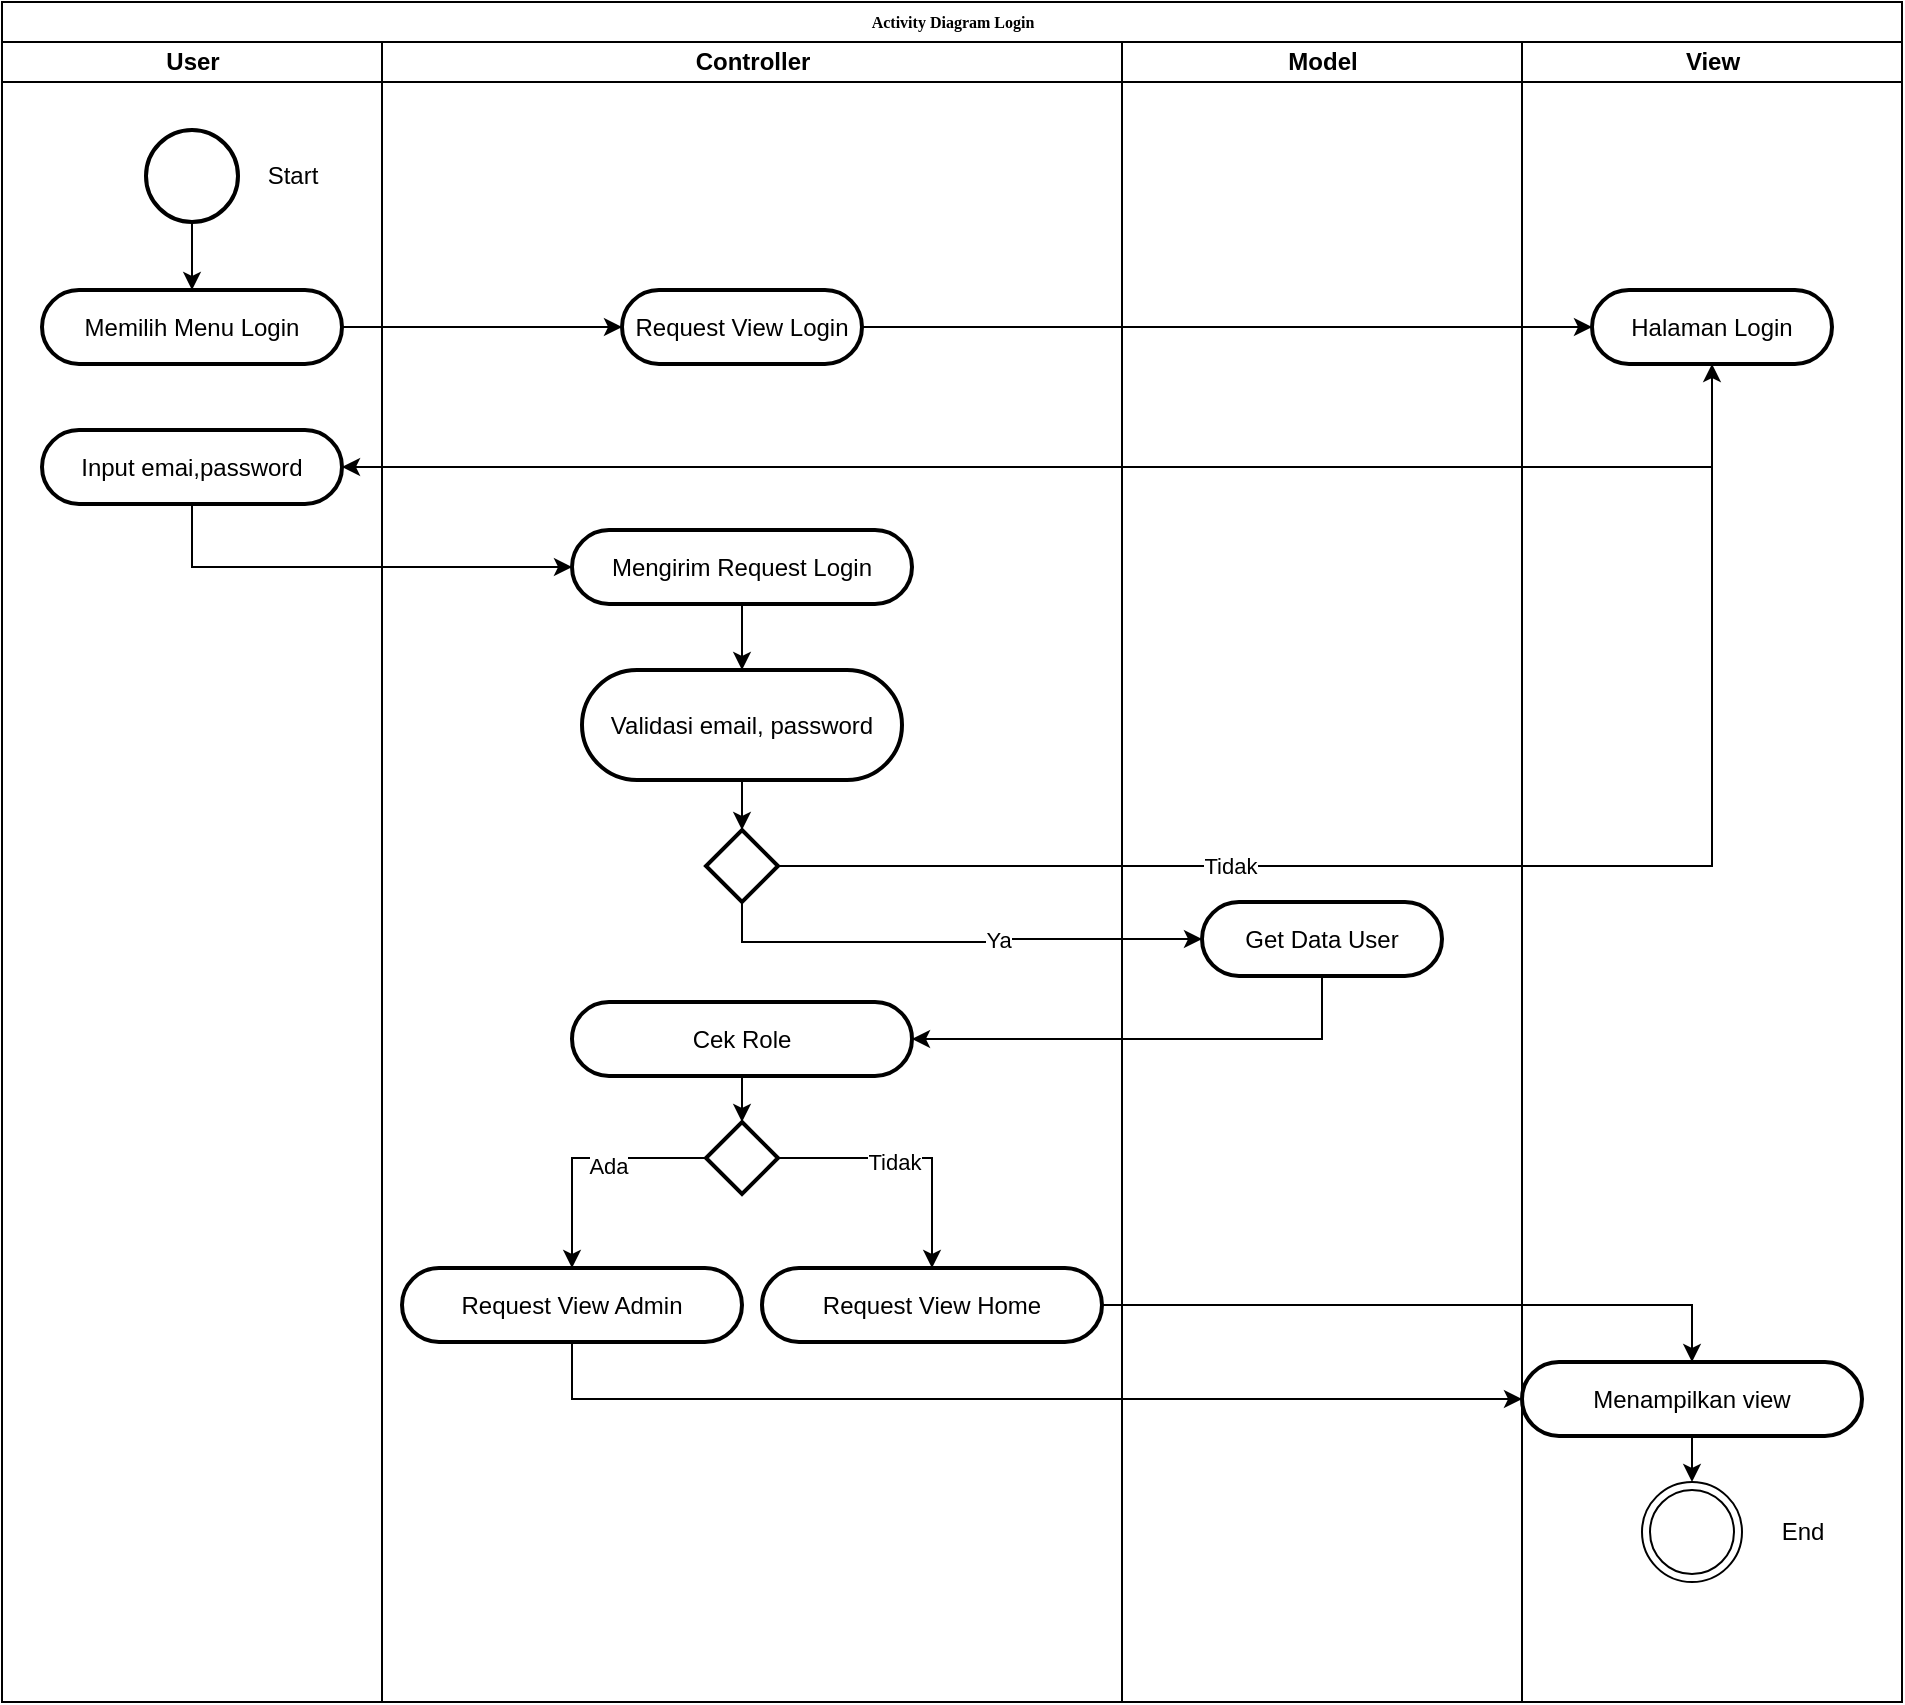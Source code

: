 <mxfile version="21.6.2" type="github">
  <diagram name="Page-1" id="74e2e168-ea6b-b213-b513-2b3c1d86103e">
    <mxGraphModel dx="2049" dy="1137" grid="1" gridSize="10" guides="1" tooltips="1" connect="1" arrows="1" fold="1" page="1" pageScale="1" pageWidth="1100" pageHeight="850" background="none" math="0" shadow="0">
      <root>
        <mxCell id="0" />
        <mxCell id="1" parent="0" />
        <mxCell id="tNh9Pu8-4xg1eCCbPvk3-1" value="Activity Diagram Login" style="swimlane;html=1;childLayout=stackLayout;startSize=20;rounded=0;shadow=0;labelBackgroundColor=none;strokeWidth=1;fontFamily=Verdana;fontSize=8;align=center;" vertex="1" parent="1">
          <mxGeometry x="80" width="950" height="850" as="geometry" />
        </mxCell>
        <mxCell id="tNh9Pu8-4xg1eCCbPvk3-2" value="User" style="swimlane;html=1;startSize=20;" vertex="1" parent="tNh9Pu8-4xg1eCCbPvk3-1">
          <mxGeometry y="20" width="190" height="830" as="geometry" />
        </mxCell>
        <mxCell id="tNh9Pu8-4xg1eCCbPvk3-3" value="" style="edgeStyle=orthogonalEdgeStyle;rounded=0;orthogonalLoop=1;jettySize=auto;html=1;" edge="1" parent="tNh9Pu8-4xg1eCCbPvk3-2" source="tNh9Pu8-4xg1eCCbPvk3-4" target="tNh9Pu8-4xg1eCCbPvk3-5">
          <mxGeometry relative="1" as="geometry" />
        </mxCell>
        <mxCell id="tNh9Pu8-4xg1eCCbPvk3-4" value="" style="strokeWidth=2;html=1;shape=mxgraph.flowchart.start_2;whiteSpace=wrap;fillStyle=solid;" vertex="1" parent="tNh9Pu8-4xg1eCCbPvk3-2">
          <mxGeometry x="72" y="44" width="46" height="46" as="geometry" />
        </mxCell>
        <mxCell id="tNh9Pu8-4xg1eCCbPvk3-5" value="Memilih Menu Login" style="rounded=1;whiteSpace=wrap;html=1;strokeWidth=2;fillStyle=solid;arcSize=50;" vertex="1" parent="tNh9Pu8-4xg1eCCbPvk3-2">
          <mxGeometry x="20" y="124" width="150" height="37" as="geometry" />
        </mxCell>
        <mxCell id="tNh9Pu8-4xg1eCCbPvk3-6" value="Input emai,password" style="rounded=1;whiteSpace=wrap;html=1;strokeWidth=2;fillStyle=solid;arcSize=50;" vertex="1" parent="tNh9Pu8-4xg1eCCbPvk3-2">
          <mxGeometry x="20" y="194" width="150" height="37" as="geometry" />
        </mxCell>
        <mxCell id="tNh9Pu8-4xg1eCCbPvk3-7" value="Start" style="text;html=1;align=center;verticalAlign=middle;resizable=0;points=[];autosize=1;strokeColor=none;fillColor=none;" vertex="1" parent="tNh9Pu8-4xg1eCCbPvk3-2">
          <mxGeometry x="120" y="52" width="50" height="30" as="geometry" />
        </mxCell>
        <mxCell id="tNh9Pu8-4xg1eCCbPvk3-8" value="Controller" style="swimlane;html=1;startSize=20;" vertex="1" parent="tNh9Pu8-4xg1eCCbPvk3-1">
          <mxGeometry x="190" y="20" width="370" height="830" as="geometry" />
        </mxCell>
        <mxCell id="tNh9Pu8-4xg1eCCbPvk3-9" style="edgeStyle=orthogonalEdgeStyle;rounded=0;orthogonalLoop=1;jettySize=auto;html=1;exitX=0.5;exitY=1;exitDx=0;exitDy=0;" edge="1" parent="tNh9Pu8-4xg1eCCbPvk3-8">
          <mxGeometry relative="1" as="geometry">
            <mxPoint x="80" y="352.5" as="sourcePoint" />
            <mxPoint x="80" y="352.5" as="targetPoint" />
          </mxGeometry>
        </mxCell>
        <mxCell id="tNh9Pu8-4xg1eCCbPvk3-10" style="edgeStyle=orthogonalEdgeStyle;rounded=0;orthogonalLoop=1;jettySize=auto;html=1;entryX=0.5;entryY=0;entryDx=0;entryDy=0;" edge="1" parent="tNh9Pu8-4xg1eCCbPvk3-8" source="tNh9Pu8-4xg1eCCbPvk3-11" target="tNh9Pu8-4xg1eCCbPvk3-13">
          <mxGeometry relative="1" as="geometry" />
        </mxCell>
        <mxCell id="tNh9Pu8-4xg1eCCbPvk3-11" value="Mengirim Request Login" style="rounded=1;whiteSpace=wrap;html=1;strokeWidth=2;fillStyle=solid;arcSize=50;" vertex="1" parent="tNh9Pu8-4xg1eCCbPvk3-8">
          <mxGeometry x="95" y="244" width="170" height="37" as="geometry" />
        </mxCell>
        <mxCell id="tNh9Pu8-4xg1eCCbPvk3-12" style="edgeStyle=orthogonalEdgeStyle;rounded=0;orthogonalLoop=1;jettySize=auto;html=1;entryX=0.5;entryY=0;entryDx=0;entryDy=0;entryPerimeter=0;" edge="1" parent="tNh9Pu8-4xg1eCCbPvk3-8" source="tNh9Pu8-4xg1eCCbPvk3-13" target="tNh9Pu8-4xg1eCCbPvk3-14">
          <mxGeometry relative="1" as="geometry" />
        </mxCell>
        <mxCell id="tNh9Pu8-4xg1eCCbPvk3-13" value="Validasi email, password" style="rounded=1;whiteSpace=wrap;html=1;strokeWidth=2;fillStyle=solid;arcSize=50;" vertex="1" parent="tNh9Pu8-4xg1eCCbPvk3-8">
          <mxGeometry x="100" y="314" width="160" height="55" as="geometry" />
        </mxCell>
        <mxCell id="tNh9Pu8-4xg1eCCbPvk3-14" value="" style="strokeWidth=2;html=1;shape=mxgraph.flowchart.decision;whiteSpace=wrap;" vertex="1" parent="tNh9Pu8-4xg1eCCbPvk3-8">
          <mxGeometry x="162" y="394" width="36" height="36" as="geometry" />
        </mxCell>
        <mxCell id="tNh9Pu8-4xg1eCCbPvk3-40" style="edgeStyle=orthogonalEdgeStyle;rounded=0;orthogonalLoop=1;jettySize=auto;html=1;entryX=0.5;entryY=0;entryDx=0;entryDy=0;entryPerimeter=0;" edge="1" parent="tNh9Pu8-4xg1eCCbPvk3-8" source="tNh9Pu8-4xg1eCCbPvk3-16" target="tNh9Pu8-4xg1eCCbPvk3-39">
          <mxGeometry relative="1" as="geometry" />
        </mxCell>
        <mxCell id="tNh9Pu8-4xg1eCCbPvk3-16" value="Cek Role" style="rounded=1;whiteSpace=wrap;html=1;strokeWidth=2;fillStyle=solid;arcSize=50;" vertex="1" parent="tNh9Pu8-4xg1eCCbPvk3-8">
          <mxGeometry x="95" y="480" width="170" height="37" as="geometry" />
        </mxCell>
        <mxCell id="tNh9Pu8-4xg1eCCbPvk3-17" value="Request View Admin" style="rounded=1;whiteSpace=wrap;html=1;strokeWidth=2;fillStyle=solid;arcSize=50;" vertex="1" parent="tNh9Pu8-4xg1eCCbPvk3-8">
          <mxGeometry x="10" y="613" width="170" height="37" as="geometry" />
        </mxCell>
        <mxCell id="tNh9Pu8-4xg1eCCbPvk3-18" value="Request View Login" style="rounded=1;whiteSpace=wrap;html=1;strokeWidth=2;fillStyle=solid;arcSize=50;" vertex="1" parent="tNh9Pu8-4xg1eCCbPvk3-8">
          <mxGeometry x="120" y="124" width="120" height="37" as="geometry" />
        </mxCell>
        <mxCell id="tNh9Pu8-4xg1eCCbPvk3-42" value="" style="edgeStyle=orthogonalEdgeStyle;rounded=0;orthogonalLoop=1;jettySize=auto;html=1;exitX=0;exitY=0.5;exitDx=0;exitDy=0;exitPerimeter=0;" edge="1" parent="tNh9Pu8-4xg1eCCbPvk3-8" source="tNh9Pu8-4xg1eCCbPvk3-39" target="tNh9Pu8-4xg1eCCbPvk3-17">
          <mxGeometry relative="1" as="geometry" />
        </mxCell>
        <mxCell id="tNh9Pu8-4xg1eCCbPvk3-43" value="Ada" style="edgeLabel;html=1;align=center;verticalAlign=middle;resizable=0;points=[];" vertex="1" connectable="0" parent="tNh9Pu8-4xg1eCCbPvk3-42">
          <mxGeometry x="-0.186" y="4" relative="1" as="geometry">
            <mxPoint as="offset" />
          </mxGeometry>
        </mxCell>
        <mxCell id="tNh9Pu8-4xg1eCCbPvk3-45" style="edgeStyle=orthogonalEdgeStyle;rounded=0;orthogonalLoop=1;jettySize=auto;html=1;entryX=0.5;entryY=0;entryDx=0;entryDy=0;exitX=1;exitY=0.5;exitDx=0;exitDy=0;exitPerimeter=0;" edge="1" parent="tNh9Pu8-4xg1eCCbPvk3-8" source="tNh9Pu8-4xg1eCCbPvk3-39" target="tNh9Pu8-4xg1eCCbPvk3-44">
          <mxGeometry relative="1" as="geometry">
            <mxPoint x="200" y="558" as="sourcePoint" />
          </mxGeometry>
        </mxCell>
        <mxCell id="tNh9Pu8-4xg1eCCbPvk3-46" value="Tidak" style="edgeLabel;html=1;align=center;verticalAlign=middle;resizable=0;points=[];" vertex="1" connectable="0" parent="tNh9Pu8-4xg1eCCbPvk3-45">
          <mxGeometry x="-0.122" y="-2" relative="1" as="geometry">
            <mxPoint as="offset" />
          </mxGeometry>
        </mxCell>
        <mxCell id="tNh9Pu8-4xg1eCCbPvk3-39" value="" style="strokeWidth=2;html=1;shape=mxgraph.flowchart.decision;whiteSpace=wrap;" vertex="1" parent="tNh9Pu8-4xg1eCCbPvk3-8">
          <mxGeometry x="162" y="540" width="36" height="36" as="geometry" />
        </mxCell>
        <mxCell id="tNh9Pu8-4xg1eCCbPvk3-44" value="Request View Home" style="rounded=1;whiteSpace=wrap;html=1;strokeWidth=2;fillStyle=solid;arcSize=50;" vertex="1" parent="tNh9Pu8-4xg1eCCbPvk3-8">
          <mxGeometry x="190" y="613" width="170" height="37" as="geometry" />
        </mxCell>
        <mxCell id="tNh9Pu8-4xg1eCCbPvk3-19" value="Model" style="swimlane;html=1;startSize=20;" vertex="1" parent="tNh9Pu8-4xg1eCCbPvk3-1">
          <mxGeometry x="560" y="20" width="200" height="830" as="geometry" />
        </mxCell>
        <mxCell id="tNh9Pu8-4xg1eCCbPvk3-20" value="Get Data User" style="rounded=1;whiteSpace=wrap;html=1;strokeWidth=2;fillStyle=solid;arcSize=50;" vertex="1" parent="tNh9Pu8-4xg1eCCbPvk3-19">
          <mxGeometry x="40" y="430" width="120" height="37" as="geometry" />
        </mxCell>
        <mxCell id="tNh9Pu8-4xg1eCCbPvk3-21" value="View" style="swimlane;html=1;startSize=20;" vertex="1" parent="tNh9Pu8-4xg1eCCbPvk3-1">
          <mxGeometry x="760" y="20" width="190" height="830" as="geometry" />
        </mxCell>
        <mxCell id="tNh9Pu8-4xg1eCCbPvk3-22" value="Halaman Login" style="rounded=1;whiteSpace=wrap;html=1;strokeWidth=2;fillStyle=solid;arcSize=50;" vertex="1" parent="tNh9Pu8-4xg1eCCbPvk3-21">
          <mxGeometry x="35" y="124" width="120" height="37" as="geometry" />
        </mxCell>
        <mxCell id="tNh9Pu8-4xg1eCCbPvk3-23" style="edgeStyle=orthogonalEdgeStyle;rounded=0;orthogonalLoop=1;jettySize=auto;html=1;entryX=0.5;entryY=0;entryDx=0;entryDy=0;" edge="1" parent="tNh9Pu8-4xg1eCCbPvk3-21" source="tNh9Pu8-4xg1eCCbPvk3-24" target="tNh9Pu8-4xg1eCCbPvk3-25">
          <mxGeometry relative="1" as="geometry" />
        </mxCell>
        <mxCell id="tNh9Pu8-4xg1eCCbPvk3-24" value="Menampilkan view" style="rounded=1;whiteSpace=wrap;html=1;strokeWidth=2;fillStyle=solid;arcSize=50;" vertex="1" parent="tNh9Pu8-4xg1eCCbPvk3-21">
          <mxGeometry y="660" width="170" height="37" as="geometry" />
        </mxCell>
        <mxCell id="tNh9Pu8-4xg1eCCbPvk3-25" value="" style="ellipse;shape=doubleEllipse;whiteSpace=wrap;html=1;aspect=fixed;" vertex="1" parent="tNh9Pu8-4xg1eCCbPvk3-21">
          <mxGeometry x="60" y="720" width="50" height="50" as="geometry" />
        </mxCell>
        <mxCell id="tNh9Pu8-4xg1eCCbPvk3-26" value="End" style="text;html=1;align=center;verticalAlign=middle;resizable=0;points=[];autosize=1;strokeColor=none;fillColor=none;" vertex="1" parent="tNh9Pu8-4xg1eCCbPvk3-21">
          <mxGeometry x="120" y="730" width="40" height="30" as="geometry" />
        </mxCell>
        <mxCell id="tNh9Pu8-4xg1eCCbPvk3-27" style="edgeStyle=orthogonalEdgeStyle;rounded=0;orthogonalLoop=1;jettySize=auto;html=1;" edge="1" parent="tNh9Pu8-4xg1eCCbPvk3-1" source="tNh9Pu8-4xg1eCCbPvk3-5" target="tNh9Pu8-4xg1eCCbPvk3-18">
          <mxGeometry relative="1" as="geometry">
            <mxPoint x="230" y="164" as="targetPoint" />
          </mxGeometry>
        </mxCell>
        <mxCell id="tNh9Pu8-4xg1eCCbPvk3-28" style="edgeStyle=orthogonalEdgeStyle;rounded=0;orthogonalLoop=1;jettySize=auto;html=1;entryX=1;entryY=0.5;entryDx=0;entryDy=0;exitX=0.5;exitY=1;exitDx=0;exitDy=0;" edge="1" parent="tNh9Pu8-4xg1eCCbPvk3-1" source="tNh9Pu8-4xg1eCCbPvk3-22" target="tNh9Pu8-4xg1eCCbPvk3-6">
          <mxGeometry relative="1" as="geometry" />
        </mxCell>
        <mxCell id="tNh9Pu8-4xg1eCCbPvk3-29" style="edgeStyle=orthogonalEdgeStyle;rounded=0;orthogonalLoop=1;jettySize=auto;html=1;exitX=0.5;exitY=1;exitDx=0;exitDy=0;entryX=0;entryY=0.5;entryDx=0;entryDy=0;" edge="1" parent="tNh9Pu8-4xg1eCCbPvk3-1" source="tNh9Pu8-4xg1eCCbPvk3-6" target="tNh9Pu8-4xg1eCCbPvk3-11">
          <mxGeometry relative="1" as="geometry">
            <mxPoint x="95" y="304" as="targetPoint" />
          </mxGeometry>
        </mxCell>
        <mxCell id="tNh9Pu8-4xg1eCCbPvk3-30" style="edgeStyle=orthogonalEdgeStyle;rounded=0;orthogonalLoop=1;jettySize=auto;html=1;entryX=0.5;entryY=1;entryDx=0;entryDy=0;" edge="1" parent="tNh9Pu8-4xg1eCCbPvk3-1" source="tNh9Pu8-4xg1eCCbPvk3-14" target="tNh9Pu8-4xg1eCCbPvk3-22">
          <mxGeometry relative="1" as="geometry" />
        </mxCell>
        <mxCell id="tNh9Pu8-4xg1eCCbPvk3-31" value="Tidak" style="edgeLabel;html=1;align=center;verticalAlign=middle;resizable=0;points=[];" vertex="1" connectable="0" parent="tNh9Pu8-4xg1eCCbPvk3-30">
          <mxGeometry x="-0.37" relative="1" as="geometry">
            <mxPoint as="offset" />
          </mxGeometry>
        </mxCell>
        <mxCell id="tNh9Pu8-4xg1eCCbPvk3-35" style="edgeStyle=orthogonalEdgeStyle;rounded=0;orthogonalLoop=1;jettySize=auto;html=1;entryX=0;entryY=0.5;entryDx=0;entryDy=0;exitX=0.5;exitY=1;exitDx=0;exitDy=0;" edge="1" parent="tNh9Pu8-4xg1eCCbPvk3-1" source="tNh9Pu8-4xg1eCCbPvk3-17" target="tNh9Pu8-4xg1eCCbPvk3-24">
          <mxGeometry relative="1" as="geometry" />
        </mxCell>
        <mxCell id="tNh9Pu8-4xg1eCCbPvk3-36" style="edgeStyle=orthogonalEdgeStyle;rounded=0;orthogonalLoop=1;jettySize=auto;html=1;" edge="1" parent="tNh9Pu8-4xg1eCCbPvk3-1" source="tNh9Pu8-4xg1eCCbPvk3-18" target="tNh9Pu8-4xg1eCCbPvk3-22">
          <mxGeometry relative="1" as="geometry" />
        </mxCell>
        <mxCell id="tNh9Pu8-4xg1eCCbPvk3-38" style="edgeStyle=orthogonalEdgeStyle;rounded=0;orthogonalLoop=1;jettySize=auto;html=1;entryX=1;entryY=0.5;entryDx=0;entryDy=0;exitX=0.5;exitY=1;exitDx=0;exitDy=0;" edge="1" parent="tNh9Pu8-4xg1eCCbPvk3-1" source="tNh9Pu8-4xg1eCCbPvk3-20" target="tNh9Pu8-4xg1eCCbPvk3-16">
          <mxGeometry relative="1" as="geometry">
            <mxPoint x="313.0" y="602" as="targetPoint" />
          </mxGeometry>
        </mxCell>
        <mxCell id="tNh9Pu8-4xg1eCCbPvk3-48" style="edgeStyle=orthogonalEdgeStyle;rounded=0;orthogonalLoop=1;jettySize=auto;html=1;entryX=0;entryY=0.5;entryDx=0;entryDy=0;exitX=0.5;exitY=1;exitDx=0;exitDy=0;exitPerimeter=0;" edge="1" parent="tNh9Pu8-4xg1eCCbPvk3-1" source="tNh9Pu8-4xg1eCCbPvk3-14" target="tNh9Pu8-4xg1eCCbPvk3-20">
          <mxGeometry relative="1" as="geometry" />
        </mxCell>
        <mxCell id="tNh9Pu8-4xg1eCCbPvk3-49" value="Ya" style="edgeLabel;html=1;align=center;verticalAlign=middle;resizable=0;points=[];" vertex="1" connectable="0" parent="tNh9Pu8-4xg1eCCbPvk3-48">
          <mxGeometry x="0.188" relative="1" as="geometry">
            <mxPoint as="offset" />
          </mxGeometry>
        </mxCell>
        <mxCell id="tNh9Pu8-4xg1eCCbPvk3-47" style="edgeStyle=orthogonalEdgeStyle;rounded=0;orthogonalLoop=1;jettySize=auto;html=1;entryX=0.5;entryY=0;entryDx=0;entryDy=0;" edge="1" parent="tNh9Pu8-4xg1eCCbPvk3-1" source="tNh9Pu8-4xg1eCCbPvk3-44" target="tNh9Pu8-4xg1eCCbPvk3-24">
          <mxGeometry relative="1" as="geometry">
            <mxPoint x="760" y="814" as="targetPoint" />
          </mxGeometry>
        </mxCell>
      </root>
    </mxGraphModel>
  </diagram>
</mxfile>
